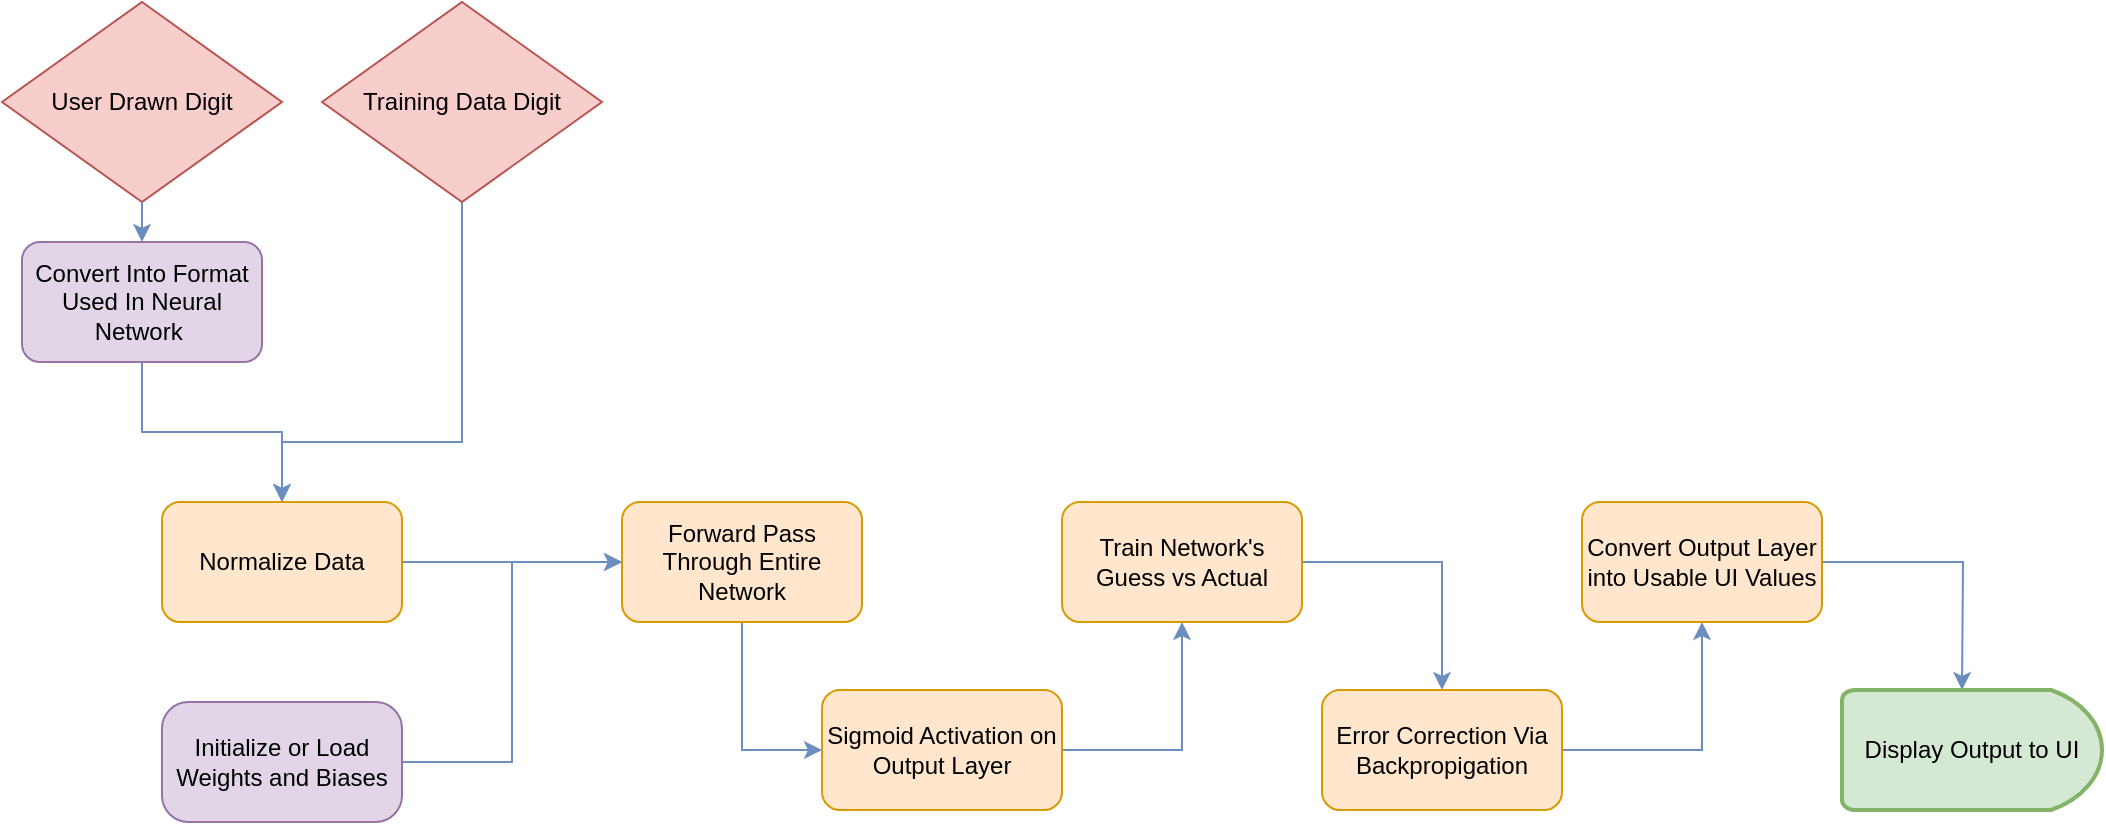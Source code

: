 <mxfile version="23.1.6" type="github">
  <diagram id="C5RBs43oDa-KdzZeNtuy" name="Page-1">
    <mxGraphModel dx="2074" dy="1140" grid="1" gridSize="10" guides="1" tooltips="1" connect="1" arrows="1" fold="1" page="1" pageScale="1" pageWidth="1169" pageHeight="827" math="0" shadow="0">
      <root>
        <mxCell id="WIyWlLk6GJQsqaUBKTNV-0" />
        <mxCell id="WIyWlLk6GJQsqaUBKTNV-1" parent="WIyWlLk6GJQsqaUBKTNV-0" />
        <mxCell id="Zw2r4LHDvT6ANM5vRxex-43" value="" style="edgeStyle=orthogonalEdgeStyle;rounded=0;orthogonalLoop=1;jettySize=auto;html=1;fillColor=#dae8fc;strokeColor=#6c8ebf;" edge="1" parent="WIyWlLk6GJQsqaUBKTNV-1" source="Zw2r4LHDvT6ANM5vRxex-2" target="Zw2r4LHDvT6ANM5vRxex-5">
          <mxGeometry relative="1" as="geometry" />
        </mxCell>
        <mxCell id="Zw2r4LHDvT6ANM5vRxex-2" value="Convert Into Format Used In Neural Network&amp;nbsp;" style="rounded=1;whiteSpace=wrap;html=1;fillColor=#e1d5e7;strokeColor=#9673a6;" vertex="1" parent="WIyWlLk6GJQsqaUBKTNV-1">
          <mxGeometry x="30" y="190" width="120" height="60" as="geometry" />
        </mxCell>
        <mxCell id="Zw2r4LHDvT6ANM5vRxex-3" value="User Drawn Digit" style="rhombus;whiteSpace=wrap;html=1;fillColor=#f8cecc;strokeColor=#b85450;" vertex="1" parent="WIyWlLk6GJQsqaUBKTNV-1">
          <mxGeometry x="20" y="70" width="140" height="100" as="geometry" />
        </mxCell>
        <mxCell id="Zw2r4LHDvT6ANM5vRxex-27" style="edgeStyle=orthogonalEdgeStyle;rounded=0;orthogonalLoop=1;jettySize=auto;html=1;fillColor=#dae8fc;strokeColor=#6c8ebf;" edge="1" parent="WIyWlLk6GJQsqaUBKTNV-1" source="Zw2r4LHDvT6ANM5vRxex-4" target="Zw2r4LHDvT6ANM5vRxex-5">
          <mxGeometry relative="1" as="geometry">
            <Array as="points">
              <mxPoint x="250" y="290" />
              <mxPoint x="160" y="290" />
            </Array>
          </mxGeometry>
        </mxCell>
        <mxCell id="Zw2r4LHDvT6ANM5vRxex-4" value="Training Data Digit" style="rhombus;whiteSpace=wrap;html=1;fillColor=#f8cecc;strokeColor=#b85450;" vertex="1" parent="WIyWlLk6GJQsqaUBKTNV-1">
          <mxGeometry x="180" y="70" width="140" height="100" as="geometry" />
        </mxCell>
        <mxCell id="Zw2r4LHDvT6ANM5vRxex-44" style="edgeStyle=orthogonalEdgeStyle;rounded=0;orthogonalLoop=1;jettySize=auto;html=1;entryX=0;entryY=0.5;entryDx=0;entryDy=0;fillColor=#dae8fc;strokeColor=#6c8ebf;" edge="1" parent="WIyWlLk6GJQsqaUBKTNV-1" source="Zw2r4LHDvT6ANM5vRxex-5" target="Zw2r4LHDvT6ANM5vRxex-6">
          <mxGeometry relative="1" as="geometry" />
        </mxCell>
        <mxCell id="Zw2r4LHDvT6ANM5vRxex-5" value="Normalize Data" style="rounded=1;whiteSpace=wrap;html=1;fillColor=#ffe6cc;strokeColor=#d79b00;" vertex="1" parent="WIyWlLk6GJQsqaUBKTNV-1">
          <mxGeometry x="100" y="320" width="120" height="60" as="geometry" />
        </mxCell>
        <mxCell id="Zw2r4LHDvT6ANM5vRxex-41" style="edgeStyle=orthogonalEdgeStyle;rounded=0;orthogonalLoop=1;jettySize=auto;html=1;entryX=0;entryY=0.5;entryDx=0;entryDy=0;fillColor=#dae8fc;strokeColor=#6c8ebf;" edge="1" parent="WIyWlLk6GJQsqaUBKTNV-1" source="Zw2r4LHDvT6ANM5vRxex-6" target="Zw2r4LHDvT6ANM5vRxex-35">
          <mxGeometry relative="1" as="geometry" />
        </mxCell>
        <mxCell id="Zw2r4LHDvT6ANM5vRxex-6" value="Forward Pass Through Entire Network" style="whiteSpace=wrap;html=1;rounded=1;fillColor=#ffe6cc;strokeColor=#d79b00;" vertex="1" parent="WIyWlLk6GJQsqaUBKTNV-1">
          <mxGeometry x="330" y="320" width="120" height="60" as="geometry" />
        </mxCell>
        <mxCell id="Zw2r4LHDvT6ANM5vRxex-45" style="edgeStyle=orthogonalEdgeStyle;rounded=0;orthogonalLoop=1;jettySize=auto;html=1;entryX=0;entryY=0.5;entryDx=0;entryDy=0;fillColor=#dae8fc;strokeColor=#6c8ebf;" edge="1" parent="WIyWlLk6GJQsqaUBKTNV-1" source="Zw2r4LHDvT6ANM5vRxex-8" target="Zw2r4LHDvT6ANM5vRxex-6">
          <mxGeometry relative="1" as="geometry" />
        </mxCell>
        <mxCell id="Zw2r4LHDvT6ANM5vRxex-8" value="Initialize or Load Weights and Biases" style="rounded=1;whiteSpace=wrap;html=1;fillColor=#e1d5e7;strokeColor=#9673a6;arcSize=22;" vertex="1" parent="WIyWlLk6GJQsqaUBKTNV-1">
          <mxGeometry x="100" y="420" width="120" height="60" as="geometry" />
        </mxCell>
        <mxCell id="Zw2r4LHDvT6ANM5vRxex-39" style="edgeStyle=orthogonalEdgeStyle;rounded=0;orthogonalLoop=1;jettySize=auto;html=1;fillColor=#dae8fc;strokeColor=#6c8ebf;" edge="1" parent="WIyWlLk6GJQsqaUBKTNV-1" source="Zw2r4LHDvT6ANM5vRxex-14" target="Zw2r4LHDvT6ANM5vRxex-16">
          <mxGeometry relative="1" as="geometry" />
        </mxCell>
        <mxCell id="Zw2r4LHDvT6ANM5vRxex-14" value="Train Network&#39;s Guess vs Actual" style="rounded=1;whiteSpace=wrap;html=1;fillColor=#ffe6cc;strokeColor=#d79b00;" vertex="1" parent="WIyWlLk6GJQsqaUBKTNV-1">
          <mxGeometry x="550" y="320" width="120" height="60" as="geometry" />
        </mxCell>
        <mxCell id="Zw2r4LHDvT6ANM5vRxex-40" style="edgeStyle=orthogonalEdgeStyle;rounded=0;orthogonalLoop=1;jettySize=auto;html=1;entryX=0.5;entryY=1;entryDx=0;entryDy=0;fillColor=#dae8fc;strokeColor=#6c8ebf;" edge="1" parent="WIyWlLk6GJQsqaUBKTNV-1" source="Zw2r4LHDvT6ANM5vRxex-16" target="Zw2r4LHDvT6ANM5vRxex-17">
          <mxGeometry relative="1" as="geometry" />
        </mxCell>
        <mxCell id="Zw2r4LHDvT6ANM5vRxex-16" value="Error Correction Via Backpropigation" style="rounded=1;whiteSpace=wrap;html=1;fillColor=#ffe6cc;strokeColor=#d79b00;" vertex="1" parent="WIyWlLk6GJQsqaUBKTNV-1">
          <mxGeometry x="680" y="414" width="120" height="60" as="geometry" />
        </mxCell>
        <mxCell id="Zw2r4LHDvT6ANM5vRxex-38" value="" style="edgeStyle=orthogonalEdgeStyle;rounded=0;orthogonalLoop=1;jettySize=auto;html=1;fillColor=#dae8fc;strokeColor=#6c8ebf;" edge="1" parent="WIyWlLk6GJQsqaUBKTNV-1" source="Zw2r4LHDvT6ANM5vRxex-17">
          <mxGeometry relative="1" as="geometry">
            <mxPoint x="1000" y="414" as="targetPoint" />
          </mxGeometry>
        </mxCell>
        <mxCell id="Zw2r4LHDvT6ANM5vRxex-17" value="Convert Output Layer into Usable UI Values" style="rounded=1;whiteSpace=wrap;html=1;fillColor=#ffe6cc;strokeColor=#d79b00;" vertex="1" parent="WIyWlLk6GJQsqaUBKTNV-1">
          <mxGeometry x="810" y="320" width="120" height="60" as="geometry" />
        </mxCell>
        <mxCell id="Zw2r4LHDvT6ANM5vRxex-23" value="" style="endArrow=classic;html=1;rounded=0;exitX=0.5;exitY=1;exitDx=0;exitDy=0;entryX=0.5;entryY=0;entryDx=0;entryDy=0;fillColor=#dae8fc;strokeColor=#6c8ebf;" edge="1" parent="WIyWlLk6GJQsqaUBKTNV-1" source="Zw2r4LHDvT6ANM5vRxex-3" target="Zw2r4LHDvT6ANM5vRxex-2">
          <mxGeometry width="50" height="50" relative="1" as="geometry">
            <mxPoint x="-720" y="460" as="sourcePoint" />
            <mxPoint x="-670" y="410" as="targetPoint" />
          </mxGeometry>
        </mxCell>
        <mxCell id="Zw2r4LHDvT6ANM5vRxex-42" style="edgeStyle=orthogonalEdgeStyle;rounded=0;orthogonalLoop=1;jettySize=auto;html=1;entryX=0.5;entryY=1;entryDx=0;entryDy=0;exitX=1;exitY=0.5;exitDx=0;exitDy=0;fillColor=#dae8fc;strokeColor=#6c8ebf;" edge="1" parent="WIyWlLk6GJQsqaUBKTNV-1" source="Zw2r4LHDvT6ANM5vRxex-35" target="Zw2r4LHDvT6ANM5vRxex-14">
          <mxGeometry relative="1" as="geometry" />
        </mxCell>
        <mxCell id="Zw2r4LHDvT6ANM5vRxex-35" value="Sigmoid Activation on Output Layer" style="rounded=1;whiteSpace=wrap;html=1;fillColor=#ffe6cc;strokeColor=#d79b00;" vertex="1" parent="WIyWlLk6GJQsqaUBKTNV-1">
          <mxGeometry x="430" y="414" width="120" height="60" as="geometry" />
        </mxCell>
        <mxCell id="Zw2r4LHDvT6ANM5vRxex-47" value="Display Output to UI" style="strokeWidth=2;html=1;shape=mxgraph.flowchart.delay;whiteSpace=wrap;fillColor=#d5e8d4;strokeColor=#82b366;" vertex="1" parent="WIyWlLk6GJQsqaUBKTNV-1">
          <mxGeometry x="940" y="414" width="130" height="60" as="geometry" />
        </mxCell>
      </root>
    </mxGraphModel>
  </diagram>
</mxfile>
